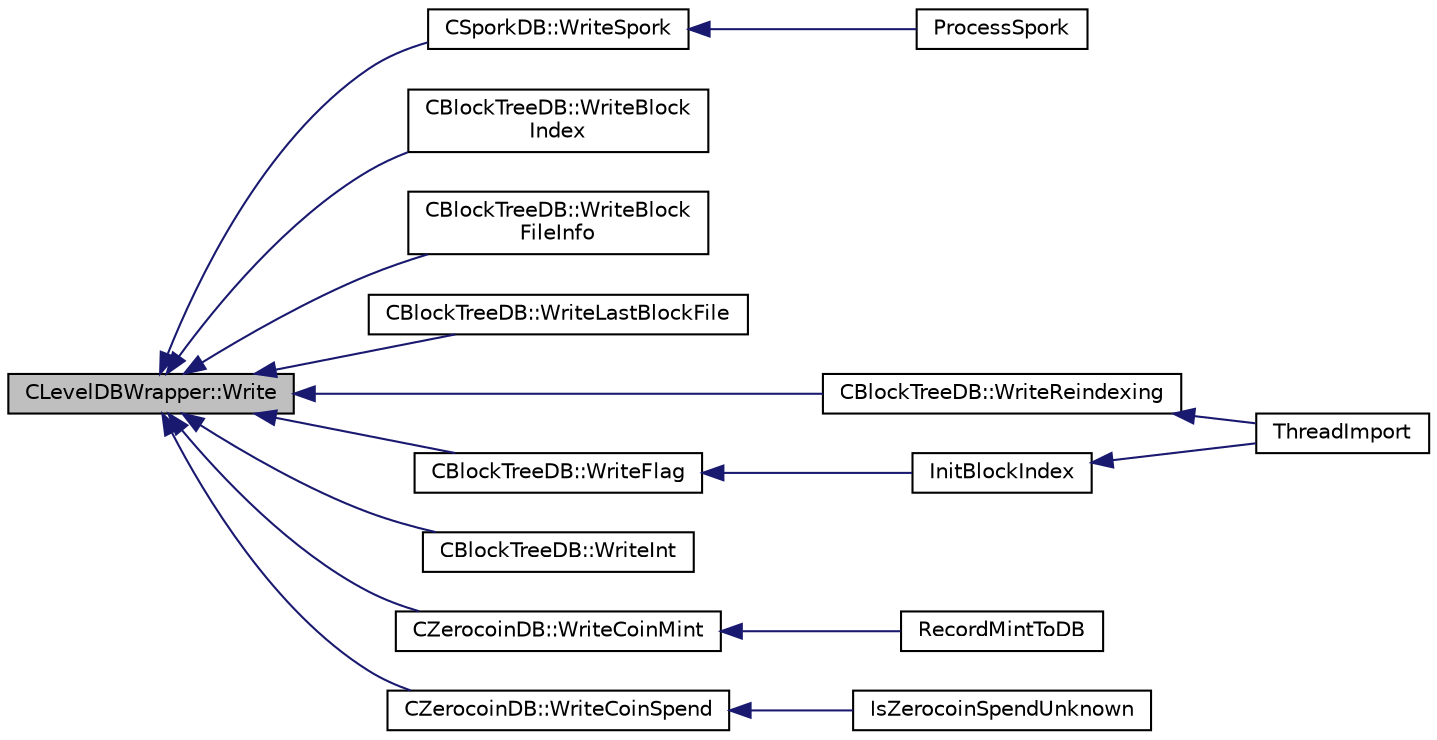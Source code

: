 digraph "CLevelDBWrapper::Write"
{
  edge [fontname="Helvetica",fontsize="10",labelfontname="Helvetica",labelfontsize="10"];
  node [fontname="Helvetica",fontsize="10",shape=record];
  rankdir="LR";
  Node105 [label="CLevelDBWrapper::Write",height=0.2,width=0.4,color="black", fillcolor="grey75", style="filled", fontcolor="black"];
  Node105 -> Node106 [dir="back",color="midnightblue",fontsize="10",style="solid",fontname="Helvetica"];
  Node106 [label="CSporkDB::WriteSpork",height=0.2,width=0.4,color="black", fillcolor="white", style="filled",URL="$class_c_spork_d_b.html#a642de787a3b991b3ce7d33125ca19828"];
  Node106 -> Node107 [dir="back",color="midnightblue",fontsize="10",style="solid",fontname="Helvetica"];
  Node107 [label="ProcessSpork",height=0.2,width=0.4,color="black", fillcolor="white", style="filled",URL="$spork_8h.html#a3f9c24c1f4c012152fb4422ca981610a"];
  Node105 -> Node108 [dir="back",color="midnightblue",fontsize="10",style="solid",fontname="Helvetica"];
  Node108 [label="CBlockTreeDB::WriteBlock\lIndex",height=0.2,width=0.4,color="black", fillcolor="white", style="filled",URL="$class_c_block_tree_d_b.html#a608a04a08445d95e477cb66889c679d0"];
  Node105 -> Node109 [dir="back",color="midnightblue",fontsize="10",style="solid",fontname="Helvetica"];
  Node109 [label="CBlockTreeDB::WriteBlock\lFileInfo",height=0.2,width=0.4,color="black", fillcolor="white", style="filled",URL="$class_c_block_tree_d_b.html#ae248032ee1f1303dea54a0b36ad84755"];
  Node105 -> Node110 [dir="back",color="midnightblue",fontsize="10",style="solid",fontname="Helvetica"];
  Node110 [label="CBlockTreeDB::WriteLastBlockFile",height=0.2,width=0.4,color="black", fillcolor="white", style="filled",URL="$class_c_block_tree_d_b.html#ae1f4ea54edf05a056d2da00ea90a9394"];
  Node105 -> Node111 [dir="back",color="midnightblue",fontsize="10",style="solid",fontname="Helvetica"];
  Node111 [label="CBlockTreeDB::WriteReindexing",height=0.2,width=0.4,color="black", fillcolor="white", style="filled",URL="$class_c_block_tree_d_b.html#a8fa5d150b98f4fd1aa8cf503eddfccef"];
  Node111 -> Node112 [dir="back",color="midnightblue",fontsize="10",style="solid",fontname="Helvetica"];
  Node112 [label="ThreadImport",height=0.2,width=0.4,color="black", fillcolor="white", style="filled",URL="$init_8cpp.html#a0189c34248cd89bbbe20d4d6045bd7c9"];
  Node105 -> Node113 [dir="back",color="midnightblue",fontsize="10",style="solid",fontname="Helvetica"];
  Node113 [label="CBlockTreeDB::WriteFlag",height=0.2,width=0.4,color="black", fillcolor="white", style="filled",URL="$class_c_block_tree_d_b.html#af2f65b70ac5d8a198d4f29a7e909c08a"];
  Node113 -> Node114 [dir="back",color="midnightblue",fontsize="10",style="solid",fontname="Helvetica"];
  Node114 [label="InitBlockIndex",height=0.2,width=0.4,color="black", fillcolor="white", style="filled",URL="$main_8h.html#a92e5e1fcbd56cc44c27d39b64da8a79a",tooltip="Initialize a new block tree database + block data on disk. "];
  Node114 -> Node112 [dir="back",color="midnightblue",fontsize="10",style="solid",fontname="Helvetica"];
  Node105 -> Node115 [dir="back",color="midnightblue",fontsize="10",style="solid",fontname="Helvetica"];
  Node115 [label="CBlockTreeDB::WriteInt",height=0.2,width=0.4,color="black", fillcolor="white", style="filled",URL="$class_c_block_tree_d_b.html#aa2d6d0eae914f49212b8a439f099d331"];
  Node105 -> Node116 [dir="back",color="midnightblue",fontsize="10",style="solid",fontname="Helvetica"];
  Node116 [label="CZerocoinDB::WriteCoinMint",height=0.2,width=0.4,color="black", fillcolor="white", style="filled",URL="$class_c_zerocoin_d_b.html#a58b78fd953536c0ad59e5193bcffabe7"];
  Node116 -> Node117 [dir="back",color="midnightblue",fontsize="10",style="solid",fontname="Helvetica"];
  Node117 [label="RecordMintToDB",height=0.2,width=0.4,color="black", fillcolor="white", style="filled",URL="$main_8cpp.html#a75bbd03139d5875f7082461617b46bb4",tooltip="zerocoin transaction checks "];
  Node105 -> Node118 [dir="back",color="midnightblue",fontsize="10",style="solid",fontname="Helvetica"];
  Node118 [label="CZerocoinDB::WriteCoinSpend",height=0.2,width=0.4,color="black", fillcolor="white", style="filled",URL="$class_c_zerocoin_d_b.html#a8beb2643c918d7493f0fa3f773781b21"];
  Node118 -> Node119 [dir="back",color="midnightblue",fontsize="10",style="solid",fontname="Helvetica"];
  Node119 [label="IsZerocoinSpendUnknown",height=0.2,width=0.4,color="black", fillcolor="white", style="filled",URL="$main_8cpp.html#a637dff8c0434cbe7170e3e799d64fad7"];
}
